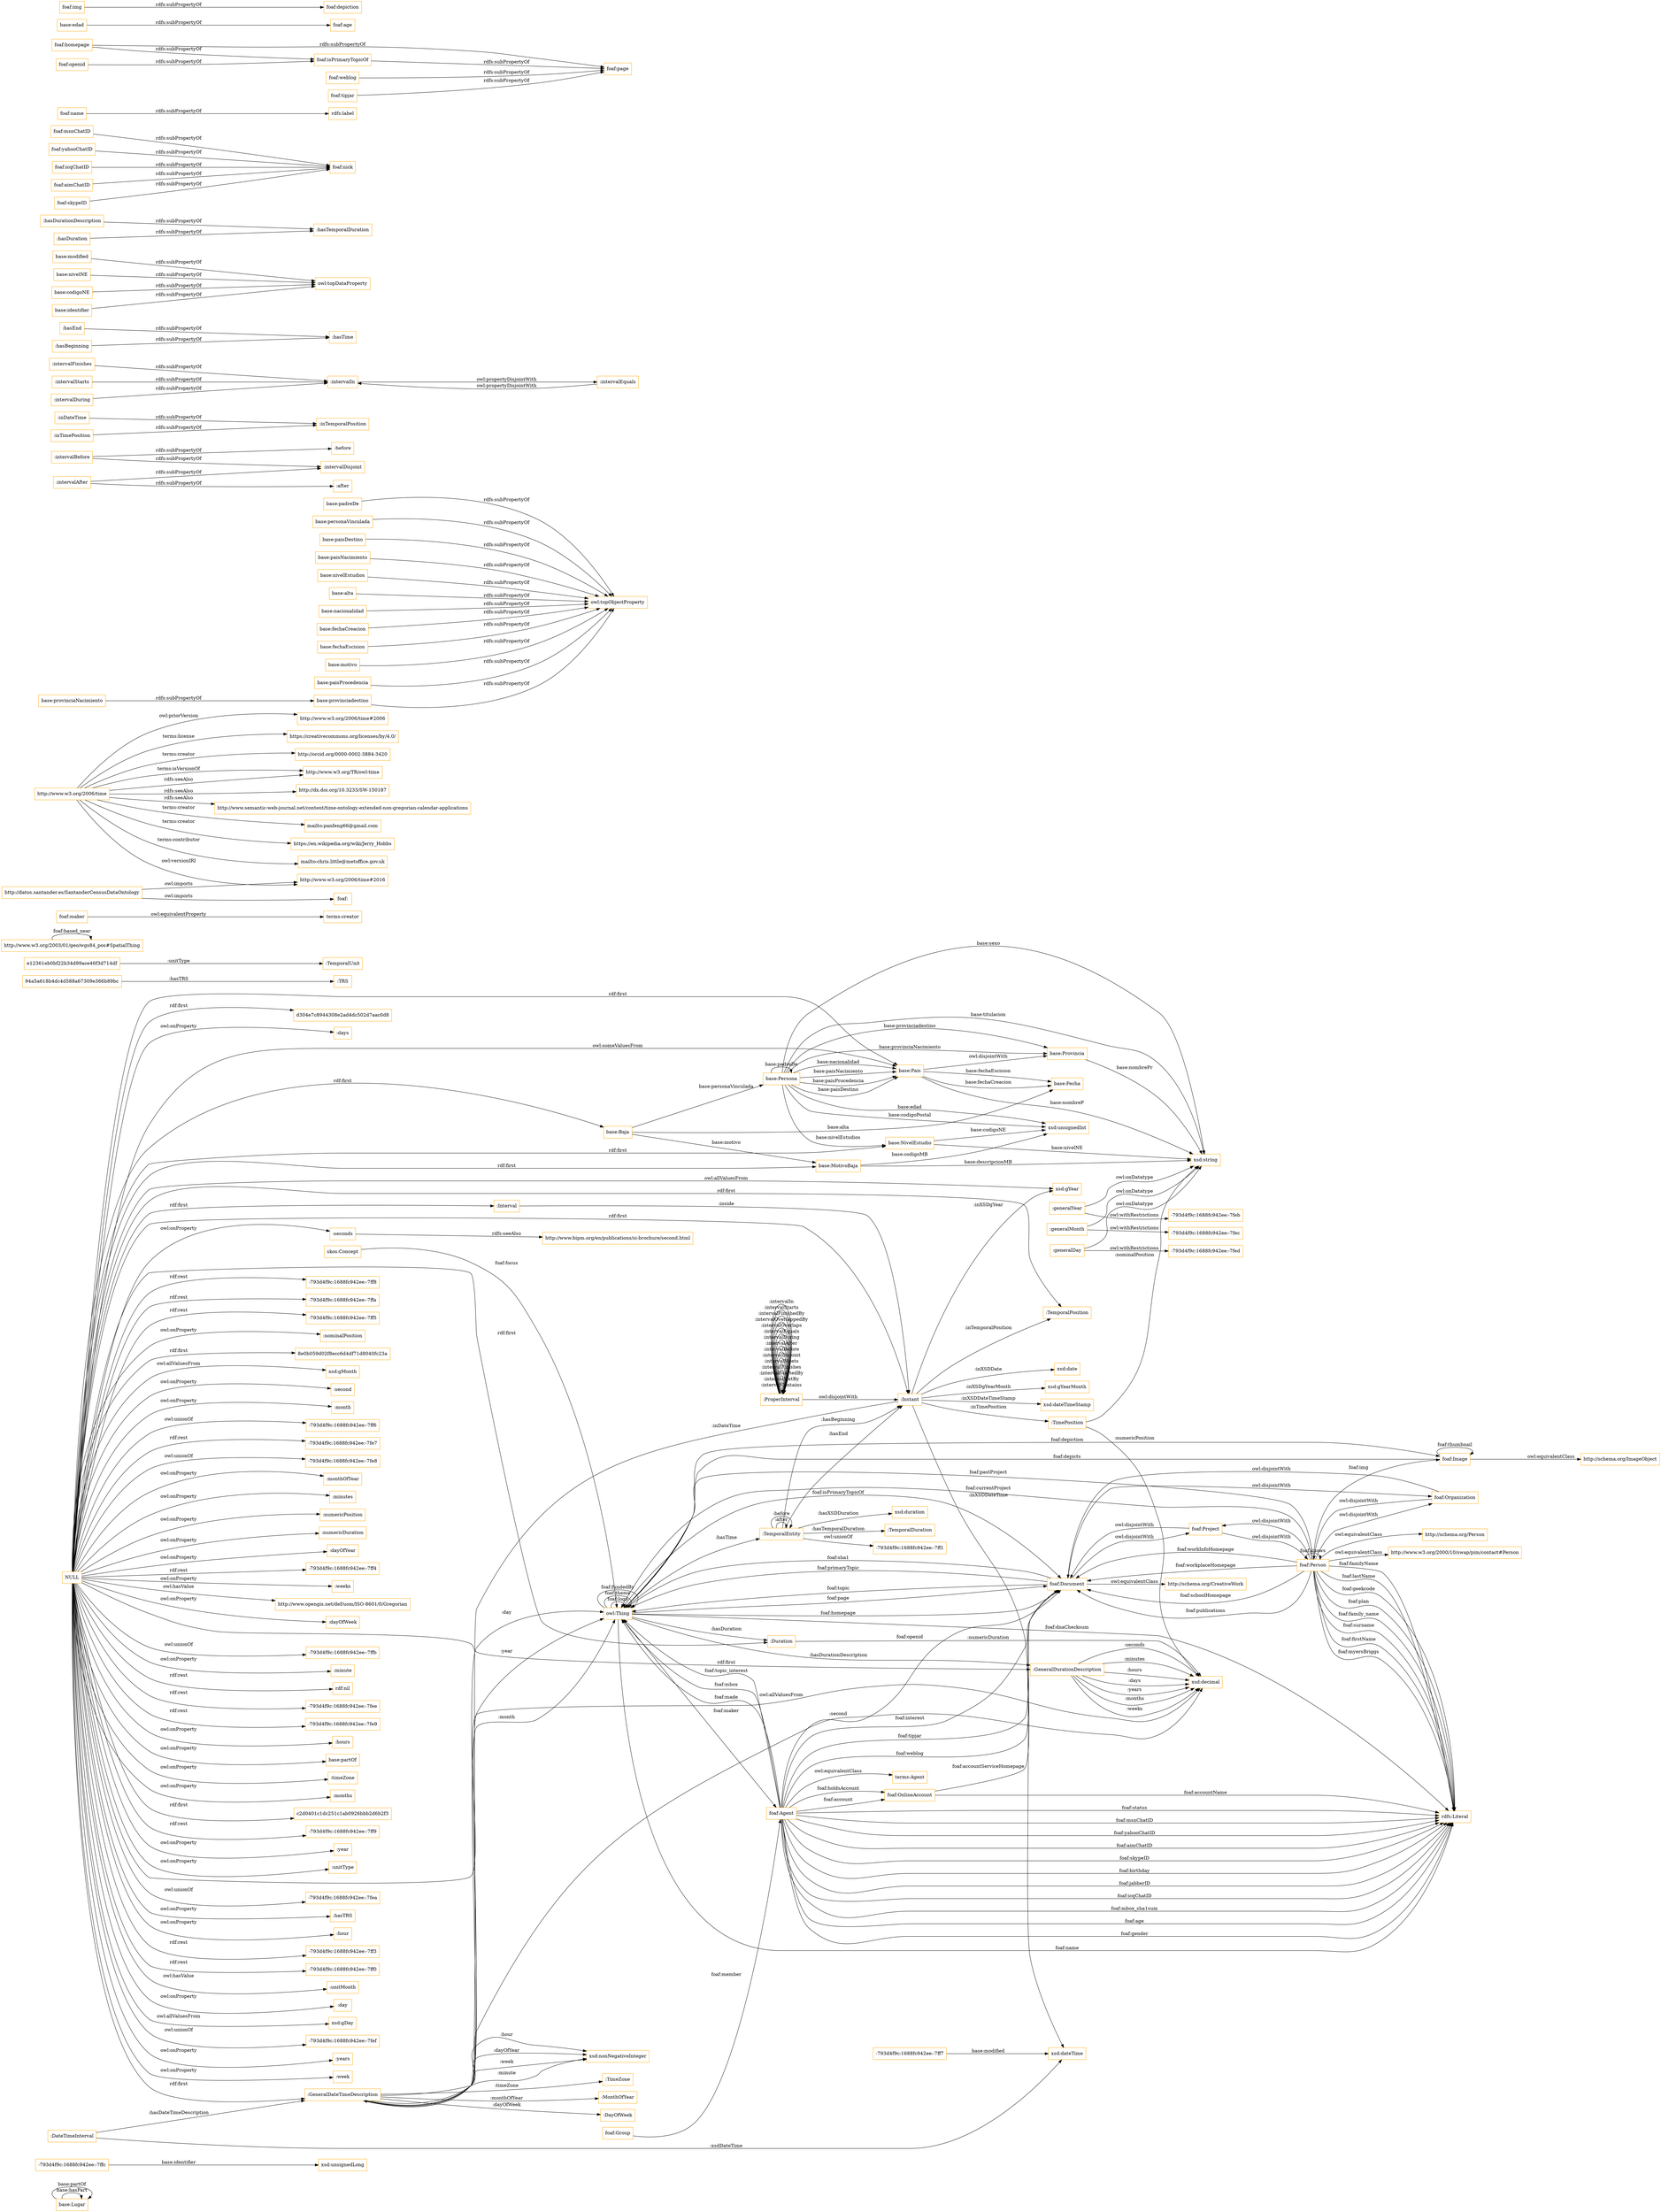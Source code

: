 digraph ar2dtool_diagram { 
rankdir=LR;
size="1501"
node [shape = rectangle, color="orange"]; "base:Lugar" "-793d4f9c:1688fc942ee:-7ffc" "base:Provincia" "base:Persona" "base:NivelEstudio" "-793d4f9c:1688fc942ee:-7ff7" "base:Fecha" "base:Baja" "base:Pais" "base:MotivoBaja" ":TimeZone" ":GeneralDateTimeDescription" ":DateTimeInterval" ":TRS" ":TemporalDuration" ":Duration" ":GeneralDurationDescription" ":ProperInterval" "e12361eb0bf22b34d99ace46f3d714df" ":TimePosition" "94a5a618b4dc4d588a67309e366b89bc" ":TemporalPosition" ":Interval" ":TemporalEntity" ":MonthOfYear" ":TemporalUnit" ":Instant" ":DayOfWeek" "foaf:Image" "foaf:Project" "foaf:Agent" "foaf:Document" "http://www.w3.org/2003/01/geo/wgs84_pos#SpatialThing" "foaf:OnlineAccount" "foaf:Person" "foaf:Organization" "foaf:Group" ; /*classes style*/
	"foaf:maker" -> "terms:creator" [ label = "owl:equivalentProperty" ];
	"http://www.w3.org/2006/time" -> "http://orcid.org/0000-0002-3884-3420" [ label = "terms:creator" ];
	"http://www.w3.org/2006/time" -> "http://www.w3.org/TR/owl-time" [ label = "rdfs:seeAlso" ];
	"http://www.w3.org/2006/time" -> "http://dx.doi.org/10.3233/SW-150187" [ label = "rdfs:seeAlso" ];
	"http://www.w3.org/2006/time" -> "http://www.semantic-web-journal.net/content/time-ontology-extended-non-gregorian-calendar-applications" [ label = "rdfs:seeAlso" ];
	"http://www.w3.org/2006/time" -> "http://www.w3.org/TR/owl-time" [ label = "terms:isVersionOf" ];
	"http://www.w3.org/2006/time" -> "http://www.w3.org/2006/time#2016" [ label = "owl:versionIRI" ];
	"http://www.w3.org/2006/time" -> "mailto:panfeng66@gmail.com" [ label = "terms:creator" ];
	"http://www.w3.org/2006/time" -> "https://en.wikipedia.org/wiki/Jerry_Hobbs" [ label = "terms:creator" ];
	"http://www.w3.org/2006/time" -> "mailto:chris.little@metoffice.gov.uk" [ label = "terms:contributor" ];
	"http://www.w3.org/2006/time" -> "http://www.w3.org/2006/time#2006" [ label = "owl:priorVersion" ];
	"http://www.w3.org/2006/time" -> "https://creativecommons.org/licenses/by/4.0/" [ label = "terms:license" ];
	"base:padreDe" -> "owl:topObjectProperty" [ label = "rdfs:subPropertyOf" ];
	":generalDay" -> "-793d4f9c:1688fc942ee:-7fed" [ label = "owl:withRestrictions" ];
	":generalDay" -> "xsd:string" [ label = "owl:onDatatype" ];
	":intervalBefore" -> ":intervalDisjoint" [ label = "rdfs:subPropertyOf" ];
	":intervalBefore" -> ":before" [ label = "rdfs:subPropertyOf" ];
	":inDateTime" -> ":inTemporalPosition" [ label = "rdfs:subPropertyOf" ];
	":intervalFinishes" -> ":intervalIn" [ label = "rdfs:subPropertyOf" ];
	"base:personaVinculada" -> "owl:topObjectProperty" [ label = "rdfs:subPropertyOf" ];
	":hasEnd" -> ":hasTime" [ label = "rdfs:subPropertyOf" ];
	"base:modified" -> "owl:topDataProperty" [ label = "rdfs:subPropertyOf" ];
	"base:paisDestino" -> "owl:topObjectProperty" [ label = "rdfs:subPropertyOf" ];
	":hasDurationDescription" -> ":hasTemporalDuration" [ label = "rdfs:subPropertyOf" ];
	"foaf:msnChatID" -> "foaf:nick" [ label = "rdfs:subPropertyOf" ];
	"foaf:yahooChatID" -> "foaf:nick" [ label = "rdfs:subPropertyOf" ];
	"base:paisNacimiento" -> "owl:topObjectProperty" [ label = "rdfs:subPropertyOf" ];
	":intervalIn" -> ":intervalEquals" [ label = "owl:propertyDisjointWith" ];
	":inTimePosition" -> ":inTemporalPosition" [ label = "rdfs:subPropertyOf" ];
	"base:nivelEstudios" -> "owl:topObjectProperty" [ label = "rdfs:subPropertyOf" ];
	":generalYear" -> "-793d4f9c:1688fc942ee:-7feb" [ label = "owl:withRestrictions" ];
	":generalYear" -> "xsd:string" [ label = "owl:onDatatype" ];
	"base:alta" -> "owl:topObjectProperty" [ label = "rdfs:subPropertyOf" ];
	":intervalStarts" -> ":intervalIn" [ label = "rdfs:subPropertyOf" ];
	"foaf:Person" -> "foaf:Project" [ label = "owl:disjointWith" ];
	"foaf:Person" -> "http://schema.org/Person" [ label = "owl:equivalentClass" ];
	"foaf:Person" -> "http://www.w3.org/2000/10/swap/pim/contact#Person" [ label = "owl:equivalentClass" ];
	"foaf:Person" -> "foaf:Organization" [ label = "owl:disjointWith" ];
	":intervalDuring" -> ":intervalIn" [ label = "rdfs:subPropertyOf" ];
	":ProperInterval" -> ":Instant" [ label = "owl:disjointWith" ];
	":seconds" -> "http://www.bipm.org/en/publications/si-brochure/second.html" [ label = "rdfs:seeAlso" ];
	"base:nacionalidad" -> "owl:topObjectProperty" [ label = "rdfs:subPropertyOf" ];
	"foaf:icqChatID" -> "foaf:nick" [ label = "rdfs:subPropertyOf" ];
	"foaf:name" -> "rdfs:label" [ label = "rdfs:subPropertyOf" ];
	"foaf:Project" -> "foaf:Document" [ label = "owl:disjointWith" ];
	"foaf:Project" -> "foaf:Person" [ label = "owl:disjointWith" ];
	"foaf:homepage" -> "foaf:page" [ label = "rdfs:subPropertyOf" ];
	"foaf:homepage" -> "foaf:isPrimaryTopicOf" [ label = "rdfs:subPropertyOf" ];
	"foaf:weblog" -> "foaf:page" [ label = "rdfs:subPropertyOf" ];
	"base:fechaCreacion" -> "owl:topObjectProperty" [ label = "rdfs:subPropertyOf" ];
	":generalMonth" -> "-793d4f9c:1688fc942ee:-7fec" [ label = "owl:withRestrictions" ];
	":generalMonth" -> "xsd:string" [ label = "owl:onDatatype" ];
	"base:fechaEscision" -> "owl:topObjectProperty" [ label = "rdfs:subPropertyOf" ];
	":intervalEquals" -> ":intervalIn" [ label = "owl:propertyDisjointWith" ];
	"base:motivo" -> "owl:topObjectProperty" [ label = "rdfs:subPropertyOf" ];
	"foaf:Image" -> "http://schema.org/ImageObject" [ label = "owl:equivalentClass" ];
	"foaf:isPrimaryTopicOf" -> "foaf:page" [ label = "rdfs:subPropertyOf" ];
	"base:Pais" -> "base:Provincia" [ label = "owl:disjointWith" ];
	"foaf:Document" -> "foaf:Project" [ label = "owl:disjointWith" ];
	"foaf:Document" -> "foaf:Organization" [ label = "owl:disjointWith" ];
	"foaf:Document" -> "http://schema.org/CreativeWork" [ label = "owl:equivalentClass" ];
	"base:edad" -> "foaf:age" [ label = "rdfs:subPropertyOf" ];
	"foaf:aimChatID" -> "foaf:nick" [ label = "rdfs:subPropertyOf" ];
	":hasDuration" -> ":hasTemporalDuration" [ label = "rdfs:subPropertyOf" ];
	":hasBeginning" -> ":hasTime" [ label = "rdfs:subPropertyOf" ];
	"base:nivelNE" -> "owl:topDataProperty" [ label = "rdfs:subPropertyOf" ];
	"foaf:openid" -> "foaf:isPrimaryTopicOf" [ label = "rdfs:subPropertyOf" ];
	"foaf:Agent" -> "terms:Agent" [ label = "owl:equivalentClass" ];
	"base:paisProcedencia" -> "owl:topObjectProperty" [ label = "rdfs:subPropertyOf" ];
	"http://datos.santander.es/SantanderCensusDataOntology" -> "foaf:" [ label = "owl:imports" ];
	"http://datos.santander.es/SantanderCensusDataOntology" -> "http://www.w3.org/2006/time#2016" [ label = "owl:imports" ];
	"foaf:Organization" -> "foaf:Document" [ label = "owl:disjointWith" ];
	"foaf:Organization" -> "foaf:Person" [ label = "owl:disjointWith" ];
	"foaf:img" -> "foaf:depiction" [ label = "rdfs:subPropertyOf" ];
	"foaf:skypeID" -> "foaf:nick" [ label = "rdfs:subPropertyOf" ];
	":TemporalEntity" -> "-793d4f9c:1688fc942ee:-7ff1" [ label = "owl:unionOf" ];
	"base:provinciadestino" -> "owl:topObjectProperty" [ label = "rdfs:subPropertyOf" ];
	"NULL" -> "-793d4f9c:1688fc942ee:-7ff8" [ label = "rdf:rest" ];
	"NULL" -> "-793d4f9c:1688fc942ee:-7ffa" [ label = "rdf:rest" ];
	"NULL" -> "-793d4f9c:1688fc942ee:-7ff5" [ label = "rdf:rest" ];
	"NULL" -> ":nominalPosition" [ label = "owl:onProperty" ];
	"NULL" -> "8e0b059d02f8ecc6d4df71d8040fc23a" [ label = "rdf:first" ];
	"NULL" -> "xsd:gMonth" [ label = "owl:allValuesFrom" ];
	"NULL" -> ":second" [ label = "owl:onProperty" ];
	"NULL" -> ":month" [ label = "owl:onProperty" ];
	"NULL" -> ":GeneralDurationDescription" [ label = "rdf:first" ];
	"NULL" -> "-793d4f9c:1688fc942ee:-7ff6" [ label = "owl:unionOf" ];
	"NULL" -> ":GeneralDateTimeDescription" [ label = "rdf:first" ];
	"NULL" -> "-793d4f9c:1688fc942ee:-7fe7" [ label = "rdf:rest" ];
	"NULL" -> "-793d4f9c:1688fc942ee:-7fe8" [ label = "owl:unionOf" ];
	"NULL" -> "base:Baja" [ label = "rdf:first" ];
	"NULL" -> ":monthOfYear" [ label = "owl:onProperty" ];
	"NULL" -> ":minutes" [ label = "owl:onProperty" ];
	"NULL" -> "base:MotivoBaja" [ label = "rdf:first" ];
	"NULL" -> ":numericPosition" [ label = "owl:onProperty" ];
	"NULL" -> ":numericDuration" [ label = "owl:onProperty" ];
	"NULL" -> ":dayOfYear" [ label = "owl:onProperty" ];
	"NULL" -> "-793d4f9c:1688fc942ee:-7ff4" [ label = "rdf:rest" ];
	"NULL" -> ":weeks" [ label = "owl:onProperty" ];
	"NULL" -> "http://www.opengis.net/def/uom/ISO-8601/0/Gregorian" [ label = "owl:hasValue" ];
	"NULL" -> ":TemporalPosition" [ label = "rdf:first" ];
	"NULL" -> ":dayOfWeek" [ label = "owl:onProperty" ];
	"NULL" -> "-793d4f9c:1688fc942ee:-7ffb" [ label = "owl:unionOf" ];
	"NULL" -> ":minute" [ label = "owl:onProperty" ];
	"NULL" -> "base:Pais" [ label = "owl:someValuesFrom" ];
	"NULL" -> "rdf:nil" [ label = "rdf:rest" ];
	"NULL" -> "-793d4f9c:1688fc942ee:-7fee" [ label = "rdf:rest" ];
	"NULL" -> "-793d4f9c:1688fc942ee:-7fe9" [ label = "rdf:rest" ];
	"NULL" -> ":hours" [ label = "owl:onProperty" ];
	"NULL" -> "base:partOf" [ label = "owl:onProperty" ];
	"NULL" -> ":timeZone" [ label = "owl:onProperty" ];
	"NULL" -> "base:Pais" [ label = "rdf:first" ];
	"NULL" -> ":months" [ label = "owl:onProperty" ];
	"NULL" -> "c2d0401c1dc251c1ab0926bbb2d6b2f3" [ label = "rdf:first" ];
	"NULL" -> "-793d4f9c:1688fc942ee:-7ff9" [ label = "rdf:rest" ];
	"NULL" -> ":year" [ label = "owl:onProperty" ];
	"NULL" -> ":unitType" [ label = "owl:onProperty" ];
	"NULL" -> ":Duration" [ label = "rdf:first" ];
	"NULL" -> ":seconds" [ label = "owl:onProperty" ];
	"NULL" -> "-793d4f9c:1688fc942ee:-7fea" [ label = "owl:unionOf" ];
	"NULL" -> ":hasTRS" [ label = "owl:onProperty" ];
	"NULL" -> ":hour" [ label = "owl:onProperty" ];
	"NULL" -> "-793d4f9c:1688fc942ee:-7ff3" [ label = "rdf:rest" ];
	"NULL" -> "-793d4f9c:1688fc942ee:-7ff0" [ label = "rdf:rest" ];
	"NULL" -> ":unitMonth" [ label = "owl:hasValue" ];
	"NULL" -> "xsd:gYear" [ label = "owl:allValuesFrom" ];
	"NULL" -> "base:NivelEstudio" [ label = "rdf:first" ];
	"NULL" -> ":day" [ label = "owl:onProperty" ];
	"NULL" -> "xsd:gDay" [ label = "owl:allValuesFrom" ];
	"NULL" -> "-793d4f9c:1688fc942ee:-7fef" [ label = "owl:unionOf" ];
	"NULL" -> ":Interval" [ label = "rdf:first" ];
	"NULL" -> ":years" [ label = "owl:onProperty" ];
	"NULL" -> ":Instant" [ label = "rdf:first" ];
	"NULL" -> ":week" [ label = "owl:onProperty" ];
	"NULL" -> "xsd:decimal" [ label = "owl:allValuesFrom" ];
	"NULL" -> "d304e7c8944308e2ad4dc502d7aac0d8" [ label = "rdf:first" ];
	"NULL" -> ":days" [ label = "owl:onProperty" ];
	":intervalAfter" -> ":intervalDisjoint" [ label = "rdfs:subPropertyOf" ];
	":intervalAfter" -> ":after" [ label = "rdfs:subPropertyOf" ];
	"base:provinciaNacimiento" -> "base:provinciadestino" [ label = "rdfs:subPropertyOf" ];
	"base:codigoNE" -> "owl:topDataProperty" [ label = "rdfs:subPropertyOf" ];
	"base:identifier" -> "owl:topDataProperty" [ label = "rdfs:subPropertyOf" ];
	"foaf:tipjar" -> "foaf:page" [ label = "rdfs:subPropertyOf" ];
	":TimePosition" -> "xsd:string" [ label = ":nominalPosition" ];
	"owl:Thing" -> "rdfs:Literal" [ label = "foaf:name" ];
	"owl:Thing" -> "foaf:Document" [ label = "foaf:page" ];
	":GeneralDateTimeDescription" -> ":DayOfWeek" [ label = ":dayOfWeek" ];
	":TemporalEntity" -> ":Instant" [ label = ":hasEnd" ];
	"base:Persona" -> "xsd:string" [ label = "base:sexo" ];
	":ProperInterval" -> ":ProperInterval" [ label = ":intervalContains" ];
	":Instant" -> "xsd:gYear" [ label = ":inXSDgYear" ];
	"base:Persona" -> "base:NivelEstudio" [ label = "base:nivelEstudios" ];
	"foaf:Agent" -> "foaf:Document" [ label = "foaf:openid" ];
	":TemporalEntity" -> ":Instant" [ label = ":hasBeginning" ];
	"owl:Thing" -> "rdfs:Literal" [ label = "foaf:dnaChecksum" ];
	"base:Pais" -> "base:Fecha" [ label = "base:fechaEscision" ];
	":ProperInterval" -> ":ProperInterval" [ label = ":intervalMetBy" ];
	":Instant" -> "xsd:dateTimeStamp" [ label = ":inXSDDateTimeStamp" ];
	"foaf:Person" -> "owl:Thing" [ label = "foaf:pastProject" ];
	"owl:Thing" -> ":GeneralDurationDescription" [ label = ":hasDurationDescription" ];
	"foaf:Person" -> "rdfs:Literal" [ label = "foaf:surname" ];
	"foaf:Person" -> "rdfs:Literal" [ label = "foaf:firstName" ];
	":GeneralDurationDescription" -> "xsd:decimal" [ label = ":seconds" ];
	":Instant" -> "xsd:date" [ label = ":inXSDDate" ];
	":DateTimeInterval" -> "xsd:dateTime" [ label = ":xsdDateTime" ];
	"base:Pais" -> "xsd:string" [ label = "base:nombreP" ];
	"foaf:Agent" -> "owl:Thing" [ label = "foaf:topic_interest" ];
	"base:Lugar" -> "base:Lugar" [ label = "base:hasPart" ];
	"base:Persona" -> "base:Pais" [ label = "base:paisNacimiento" ];
	":GeneralDateTimeDescription" -> ":TimeZone" [ label = ":timeZone" ];
	"http://www.w3.org/2003/01/geo/wgs84_pos#SpatialThing" -> "http://www.w3.org/2003/01/geo/wgs84_pos#SpatialThing" [ label = "foaf:based_near" ];
	"foaf:Agent" -> "foaf:OnlineAccount" [ label = "foaf:account" ];
	"foaf:Agent" -> "rdfs:Literal" [ label = "foaf:gender" ];
	"base:Persona" -> "base:Persona" [ label = "base:padreDe" ];
	"owl:Thing" -> ":TemporalEntity" [ label = ":hasTime" ];
	":ProperInterval" -> ":ProperInterval" [ label = ":intervalStartedBy" ];
	"foaf:Agent" -> "rdfs:Literal" [ label = "foaf:status" ];
	":Instant" -> "xsd:dateTime" [ label = ":inXSDDateTime" ];
	"base:Pais" -> "base:Fecha" [ label = "base:fechaCreacion" ];
	"owl:Thing" -> "foaf:Document" [ label = "foaf:homepage" ];
	"foaf:Agent" -> "foaf:Document" [ label = "foaf:interest" ];
	":TemporalEntity" -> "xsd:duration" [ label = ":hasXSDDuration" ];
	"-793d4f9c:1688fc942ee:-7ff7" -> "xsd:dateTime" [ label = "base:modified" ];
	"base:Persona" -> "base:Provincia" [ label = "base:provinciaNacimiento" ];
	"base:Provincia" -> "xsd:string" [ label = "base:nombrePr" ];
	"foaf:Agent" -> "rdfs:Literal" [ label = "foaf:msnChatID" ];
	":GeneralDateTimeDescription" -> "xsd:nonNegativeInteger" [ label = ":minute" ];
	":GeneralDurationDescription" -> "xsd:decimal" [ label = ":minutes" ];
	":ProperInterval" -> ":ProperInterval" [ label = ":intervalFinishes" ];
	"owl:Thing" -> "foaf:Agent" [ label = "foaf:maker" ];
	"base:Persona" -> "xsd:unsignedInt" [ label = "base:codigoPostal" ];
	"foaf:Agent" -> "rdfs:Literal" [ label = "foaf:yahooChatID" ];
	"foaf:OnlineAccount" -> "foaf:Document" [ label = "foaf:accountServiceHomepage" ];
	"base:Baja" -> "base:Persona" [ label = "base:personaVinculada" ];
	":Instant" -> ":TimePosition" [ label = ":inTimePosition" ];
	"foaf:Person" -> "rdfs:Literal" [ label = "foaf:myersBriggs" ];
	":ProperInterval" -> ":ProperInterval" [ label = ":intervalMeets" ];
	"foaf:Person" -> "rdfs:Literal" [ label = "foaf:familyName" ];
	"base:Lugar" -> "base:Lugar" [ label = "base:partOf" ];
	"94a5a618b4dc4d588a67309e366b89bc" -> ":TRS" [ label = ":hasTRS" ];
	"base:MotivoBaja" -> "xsd:string" [ label = "base:descripcionMB" ];
	"foaf:Group" -> "foaf:Agent" [ label = "foaf:member" ];
	":TimePosition" -> "xsd:decimal" [ label = ":numericPosition" ];
	":TemporalEntity" -> ":TemporalDuration" [ label = ":hasTemporalDuration" ];
	"foaf:Person" -> "foaf:Person" [ label = "foaf:knows" ];
	"owl:Thing" -> "owl:Thing" [ label = "foaf:logo" ];
	":ProperInterval" -> ":ProperInterval" [ label = ":intervalDisjoint" ];
	"foaf:Agent" -> "rdfs:Literal" [ label = "foaf:aimChatID" ];
	"owl:Thing" -> "owl:Thing" [ label = "foaf:theme" ];
	":ProperInterval" -> ":ProperInterval" [ label = ":intervalBefore" ];
	":TemporalEntity" -> ":TemporalEntity" [ label = ":after" ];
	":ProperInterval" -> ":ProperInterval" [ label = ":intervalAfter" ];
	"base:Persona" -> "base:Provincia" [ label = "base:provinciadestino" ];
	"base:Baja" -> "base:MotivoBaja" [ label = "base:motivo" ];
	":DateTimeInterval" -> ":GeneralDateTimeDescription" [ label = ":hasDateTimeDescription" ];
	"foaf:Person" -> "owl:Thing" [ label = "foaf:currentProject" ];
	":ProperInterval" -> ":ProperInterval" [ label = ":intervalDuring" ];
	":ProperInterval" -> ":ProperInterval" [ label = ":intervalEquals" ];
	":Duration" -> "xsd:decimal" [ label = ":numericDuration" ];
	"foaf:Agent" -> "rdfs:Literal" [ label = "foaf:skypeID" ];
	"foaf:Person" -> "rdfs:Literal" [ label = "foaf:lastName" ];
	"foaf:Agent" -> "rdfs:Literal" [ label = "foaf:birthday" ];
	"foaf:Image" -> "owl:Thing" [ label = "foaf:depicts" ];
	"foaf:Document" -> "owl:Thing" [ label = "foaf:sha1" ];
	"base:Persona" -> "base:Pais" [ label = "base:paisProcedencia" ];
	":GeneralDurationDescription" -> "xsd:decimal" [ label = ":hours" ];
	"e12361eb0bf22b34d99ace46f3d714df" -> ":TemporalUnit" [ label = ":unitType" ];
	":GeneralDateTimeDescription" -> "owl:Thing" [ label = ":year" ];
	"foaf:Agent" -> "foaf:Document" [ label = "foaf:tipjar" ];
	"foaf:Person" -> "foaf:Document" [ label = "foaf:publications" ];
	":ProperInterval" -> ":ProperInterval" [ label = ":intervalOverlaps" ];
	":ProperInterval" -> ":ProperInterval" [ label = ":intervalOverlappedBy" ];
	"-793d4f9c:1688fc942ee:-7ffc" -> "xsd:unsignedLong" [ label = "base:identifier" ];
	"base:Persona" -> "base:Pais" [ label = "base:paisDestino" ];
	"owl:Thing" -> "owl:Thing" [ label = "foaf:fundedBy" ];
	":Instant" -> ":TemporalPosition" [ label = ":inTemporalPosition" ];
	":GeneralDurationDescription" -> "xsd:decimal" [ label = ":days" ];
	"foaf:Person" -> "foaf:Image" [ label = "foaf:img" ];
	"base:NivelEstudio" -> "xsd:unsignedInt" [ label = "base:codigoNE" ];
	"foaf:Agent" -> "rdfs:Literal" [ label = "foaf:jabberID" ];
	"foaf:Person" -> "foaf:Document" [ label = "foaf:workInfoHomepage" ];
	":Instant" -> "xsd:gYearMonth" [ label = ":inXSDgYearMonth" ];
	"foaf:Agent" -> "rdfs:Literal" [ label = "foaf:icqChatID" ];
	":Instant" -> ":GeneralDateTimeDescription" [ label = ":inDateTime" ];
	"foaf:Agent" -> "foaf:Document" [ label = "foaf:weblog" ];
	"foaf:Person" -> "foaf:Document" [ label = "foaf:workplaceHomepage" ];
	"foaf:Person" -> "foaf:Document" [ label = "foaf:schoolHomepage" ];
	"base:Persona" -> "xsd:unsignedInt" [ label = "base:edad" ];
	":GeneralDateTimeDescription" -> "xsd:nonNegativeInteger" [ label = ":hour" ];
	"foaf:Agent" -> "foaf:OnlineAccount" [ label = "foaf:holdsAccount" ];
	"owl:Thing" -> "foaf:Document" [ label = "foaf:isPrimaryTopicOf" ];
	"foaf:Image" -> "foaf:Image" [ label = "foaf:thumbnail" ];
	":GeneralDurationDescription" -> "xsd:decimal" [ label = ":years" ];
	"base:MotivoBaja" -> "xsd:unsignedInt" [ label = "base:codigoMB" ];
	":GeneralDateTimeDescription" -> "xsd:nonNegativeInteger" [ label = ":dayOfYear" ];
	"skos:Concept" -> "owl:Thing" [ label = "foaf:focus" ];
	"foaf:Document" -> "owl:Thing" [ label = "foaf:primaryTopic" ];
	":GeneralDateTimeDescription" -> "xsd:nonNegativeInteger" [ label = ":week" ];
	"base:Persona" -> "base:Pais" [ label = "base:nacionalidad" ];
	"owl:Thing" -> ":Duration" [ label = ":hasDuration" ];
	":GeneralDurationDescription" -> "xsd:decimal" [ label = ":months" ];
	"foaf:Agent" -> "owl:Thing" [ label = "foaf:mbox" ];
	"base:NivelEstudio" -> "xsd:string" [ label = "base:nivelNE" ];
	":GeneralDateTimeDescription" -> "owl:Thing" [ label = ":month" ];
	":ProperInterval" -> ":ProperInterval" [ label = ":intervalFinishedBy" ];
	":TemporalEntity" -> ":TemporalEntity" [ label = ":before" ];
	":GeneralDurationDescription" -> "xsd:decimal" [ label = ":weeks" ];
	":GeneralDateTimeDescription" -> "xsd:decimal" [ label = ":second" ];
	":ProperInterval" -> ":ProperInterval" [ label = ":intervalStarts" ];
	":GeneralDateTimeDescription" -> ":MonthOfYear" [ label = ":monthOfYear" ];
	":Interval" -> ":Instant" [ label = ":inside" ];
	"foaf:Person" -> "rdfs:Literal" [ label = "foaf:geekcode" ];
	":GeneralDateTimeDescription" -> "owl:Thing" [ label = ":day" ];
	"foaf:Person" -> "rdfs:Literal" [ label = "foaf:plan" ];
	"foaf:Person" -> "rdfs:Literal" [ label = "foaf:family_name" ];
	"owl:Thing" -> "foaf:Image" [ label = "foaf:depiction" ];
	":ProperInterval" -> ":ProperInterval" [ label = ":intervalIn" ];
	"foaf:Agent" -> "owl:Thing" [ label = "foaf:made" ];
	"base:Baja" -> "base:Fecha" [ label = "base:alta" ];
	"foaf:Agent" -> "rdfs:Literal" [ label = "foaf:mbox_sha1sum" ];
	"foaf:OnlineAccount" -> "rdfs:Literal" [ label = "foaf:accountName" ];
	"foaf:Agent" -> "rdfs:Literal" [ label = "foaf:age" ];
	"foaf:Document" -> "owl:Thing" [ label = "foaf:topic" ];
	"base:Persona" -> "xsd:string" [ label = "base:titulacion" ];

}
